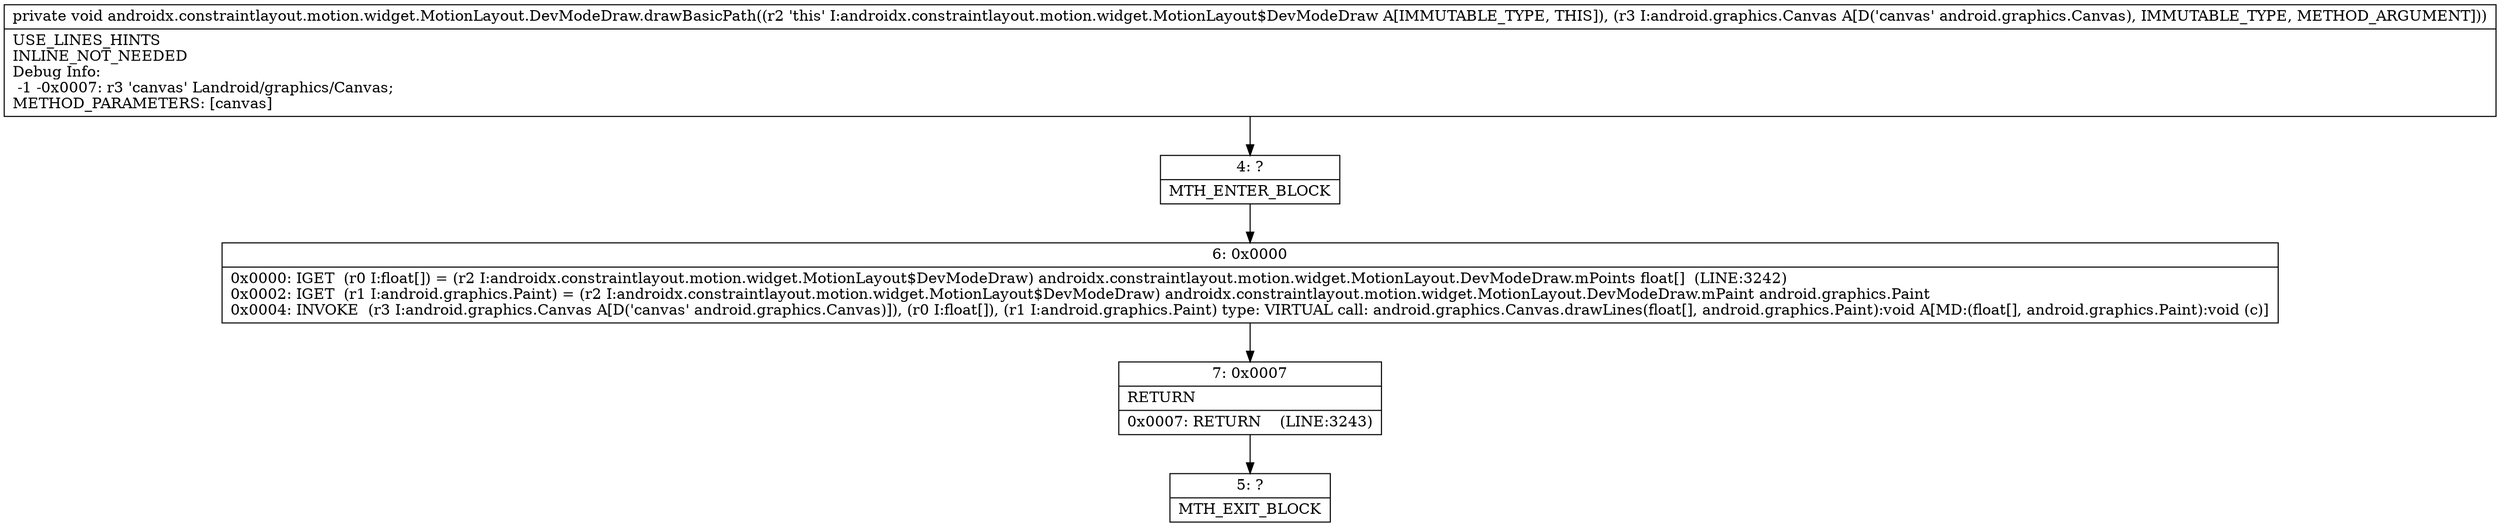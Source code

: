 digraph "CFG forandroidx.constraintlayout.motion.widget.MotionLayout.DevModeDraw.drawBasicPath(Landroid\/graphics\/Canvas;)V" {
Node_4 [shape=record,label="{4\:\ ?|MTH_ENTER_BLOCK\l}"];
Node_6 [shape=record,label="{6\:\ 0x0000|0x0000: IGET  (r0 I:float[]) = (r2 I:androidx.constraintlayout.motion.widget.MotionLayout$DevModeDraw) androidx.constraintlayout.motion.widget.MotionLayout.DevModeDraw.mPoints float[]  (LINE:3242)\l0x0002: IGET  (r1 I:android.graphics.Paint) = (r2 I:androidx.constraintlayout.motion.widget.MotionLayout$DevModeDraw) androidx.constraintlayout.motion.widget.MotionLayout.DevModeDraw.mPaint android.graphics.Paint \l0x0004: INVOKE  (r3 I:android.graphics.Canvas A[D('canvas' android.graphics.Canvas)]), (r0 I:float[]), (r1 I:android.graphics.Paint) type: VIRTUAL call: android.graphics.Canvas.drawLines(float[], android.graphics.Paint):void A[MD:(float[], android.graphics.Paint):void (c)]\l}"];
Node_7 [shape=record,label="{7\:\ 0x0007|RETURN\l|0x0007: RETURN    (LINE:3243)\l}"];
Node_5 [shape=record,label="{5\:\ ?|MTH_EXIT_BLOCK\l}"];
MethodNode[shape=record,label="{private void androidx.constraintlayout.motion.widget.MotionLayout.DevModeDraw.drawBasicPath((r2 'this' I:androidx.constraintlayout.motion.widget.MotionLayout$DevModeDraw A[IMMUTABLE_TYPE, THIS]), (r3 I:android.graphics.Canvas A[D('canvas' android.graphics.Canvas), IMMUTABLE_TYPE, METHOD_ARGUMENT]))  | USE_LINES_HINTS\lINLINE_NOT_NEEDED\lDebug Info:\l  \-1 \-0x0007: r3 'canvas' Landroid\/graphics\/Canvas;\lMETHOD_PARAMETERS: [canvas]\l}"];
MethodNode -> Node_4;Node_4 -> Node_6;
Node_6 -> Node_7;
Node_7 -> Node_5;
}

